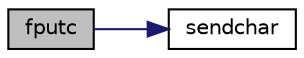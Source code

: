 digraph G
{
  edge [fontname="Helvetica",fontsize="10",labelfontname="Helvetica",labelfontsize="10"];
  node [fontname="Helvetica",fontsize="10",shape=record];
  rankdir=LR;
  Node1 [label="fputc",height=0.2,width=0.4,color="black", fillcolor="grey75", style="filled" fontcolor="black"];
  Node1 -> Node2 [color="midnightblue",fontsize="10",style="solid",fontname="Helvetica"];
  Node2 [label="sendchar",height=0.2,width=0.4,color="black", fillcolor="white", style="filled",URL="$_retarget_8c.html#ae96b42af8a6476ad4053485da5c5bf5b"];
}
